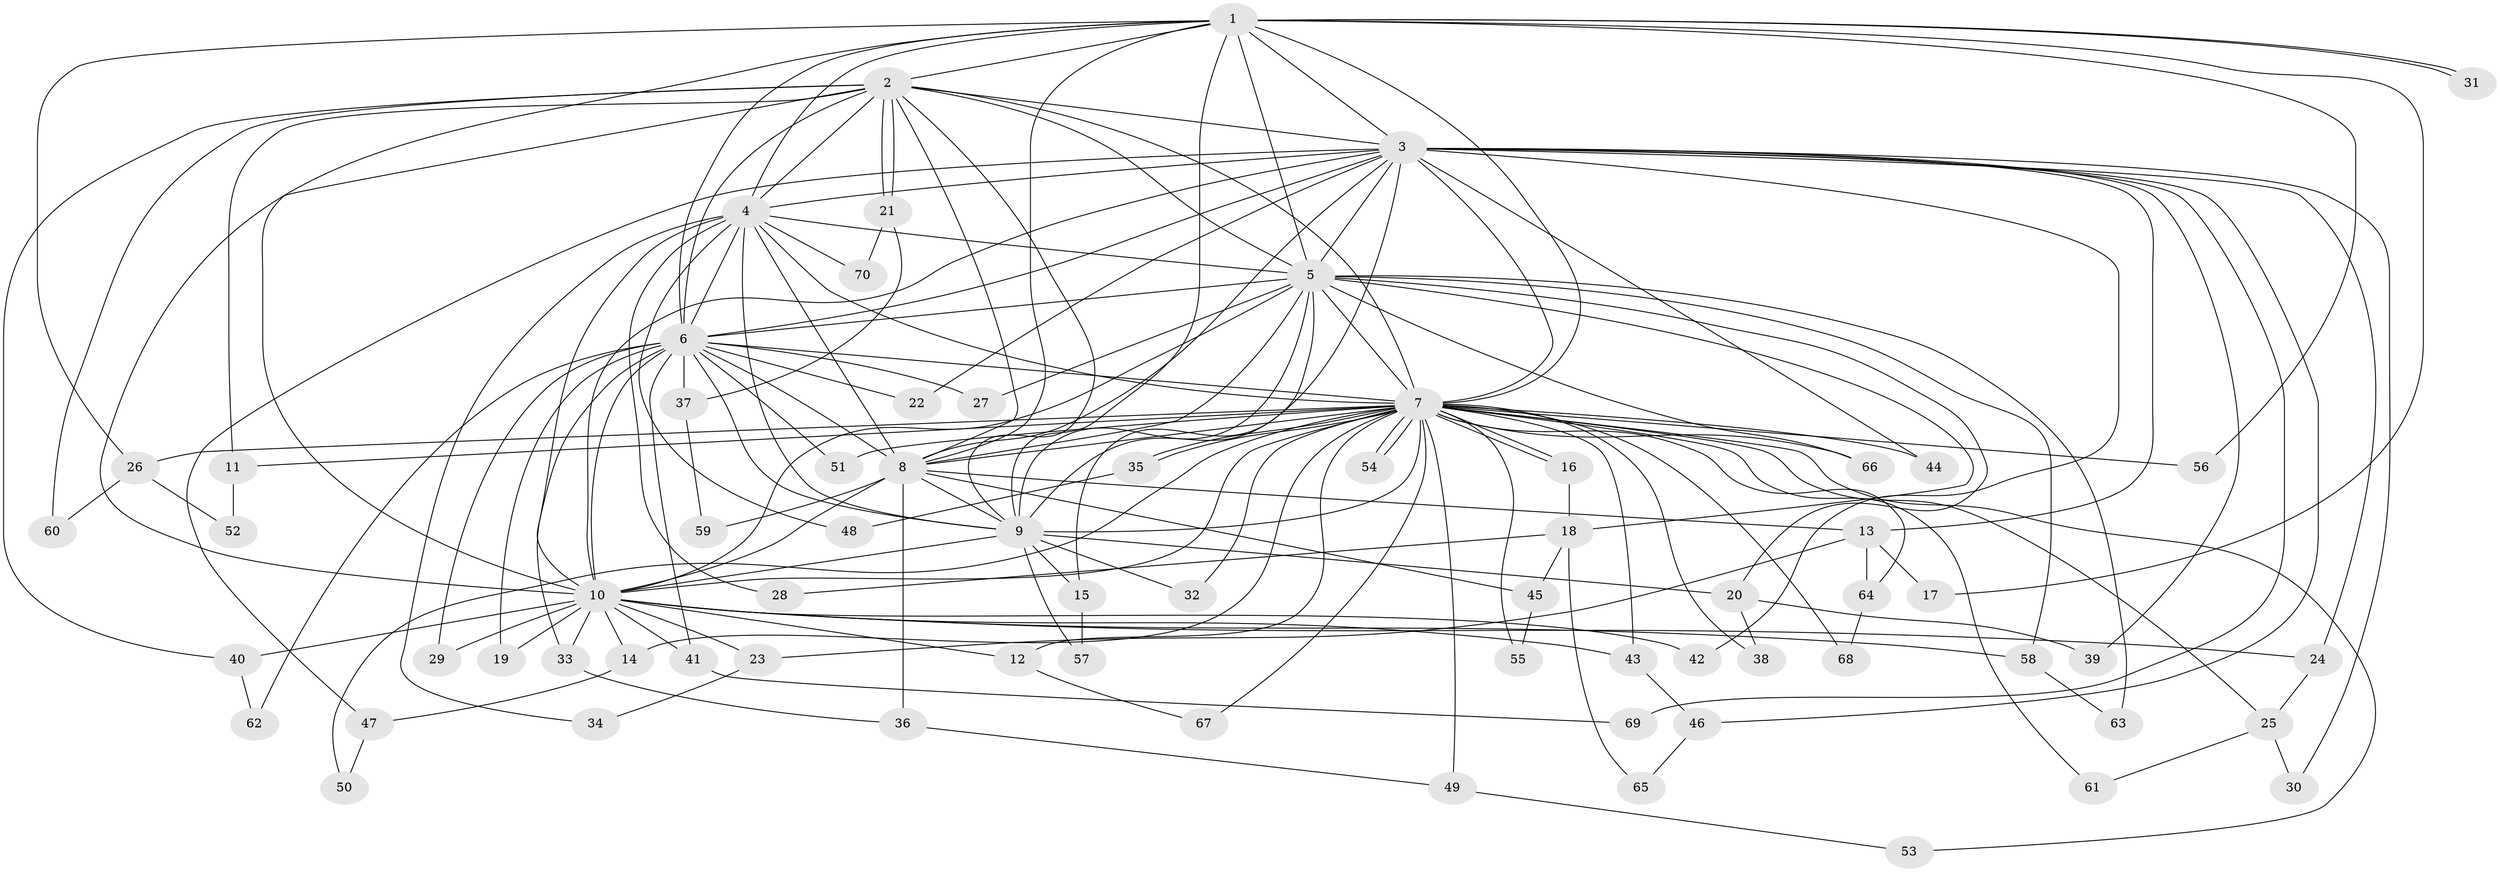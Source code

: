 // coarse degree distribution, {12: 0.05714285714285714, 11: 0.08571428571428572, 14: 0.08571428571428572, 25: 0.02857142857142857, 3: 0.22857142857142856, 2: 0.37142857142857144, 5: 0.05714285714285714, 4: 0.08571428571428572}
// Generated by graph-tools (version 1.1) at 2025/17/03/04/25 18:17:42]
// undirected, 70 vertices, 165 edges
graph export_dot {
graph [start="1"]
  node [color=gray90,style=filled];
  1;
  2;
  3;
  4;
  5;
  6;
  7;
  8;
  9;
  10;
  11;
  12;
  13;
  14;
  15;
  16;
  17;
  18;
  19;
  20;
  21;
  22;
  23;
  24;
  25;
  26;
  27;
  28;
  29;
  30;
  31;
  32;
  33;
  34;
  35;
  36;
  37;
  38;
  39;
  40;
  41;
  42;
  43;
  44;
  45;
  46;
  47;
  48;
  49;
  50;
  51;
  52;
  53;
  54;
  55;
  56;
  57;
  58;
  59;
  60;
  61;
  62;
  63;
  64;
  65;
  66;
  67;
  68;
  69;
  70;
  1 -- 2;
  1 -- 3;
  1 -- 4;
  1 -- 5;
  1 -- 6;
  1 -- 7;
  1 -- 8;
  1 -- 9;
  1 -- 10;
  1 -- 17;
  1 -- 26;
  1 -- 31;
  1 -- 31;
  1 -- 56;
  2 -- 3;
  2 -- 4;
  2 -- 5;
  2 -- 6;
  2 -- 7;
  2 -- 8;
  2 -- 9;
  2 -- 10;
  2 -- 11;
  2 -- 21;
  2 -- 21;
  2 -- 40;
  2 -- 60;
  3 -- 4;
  3 -- 5;
  3 -- 6;
  3 -- 7;
  3 -- 8;
  3 -- 9;
  3 -- 10;
  3 -- 13;
  3 -- 22;
  3 -- 24;
  3 -- 30;
  3 -- 39;
  3 -- 42;
  3 -- 44;
  3 -- 46;
  3 -- 47;
  3 -- 69;
  4 -- 5;
  4 -- 6;
  4 -- 7;
  4 -- 8;
  4 -- 9;
  4 -- 10;
  4 -- 28;
  4 -- 34;
  4 -- 48;
  4 -- 70;
  5 -- 6;
  5 -- 7;
  5 -- 8;
  5 -- 9;
  5 -- 10;
  5 -- 15;
  5 -- 18;
  5 -- 20;
  5 -- 27;
  5 -- 58;
  5 -- 63;
  5 -- 66;
  6 -- 7;
  6 -- 8;
  6 -- 9;
  6 -- 10;
  6 -- 19;
  6 -- 22;
  6 -- 27;
  6 -- 29;
  6 -- 33;
  6 -- 37;
  6 -- 41;
  6 -- 51;
  6 -- 62;
  7 -- 8;
  7 -- 9;
  7 -- 10;
  7 -- 11;
  7 -- 12;
  7 -- 14;
  7 -- 16;
  7 -- 16;
  7 -- 25;
  7 -- 26;
  7 -- 32;
  7 -- 35;
  7 -- 35;
  7 -- 38;
  7 -- 43;
  7 -- 44;
  7 -- 49;
  7 -- 50;
  7 -- 51;
  7 -- 53;
  7 -- 54;
  7 -- 54;
  7 -- 55;
  7 -- 56;
  7 -- 61;
  7 -- 64;
  7 -- 66;
  7 -- 67;
  7 -- 68;
  8 -- 9;
  8 -- 10;
  8 -- 13;
  8 -- 36;
  8 -- 45;
  8 -- 59;
  9 -- 10;
  9 -- 15;
  9 -- 20;
  9 -- 32;
  9 -- 57;
  10 -- 12;
  10 -- 14;
  10 -- 19;
  10 -- 23;
  10 -- 24;
  10 -- 29;
  10 -- 33;
  10 -- 40;
  10 -- 41;
  10 -- 42;
  10 -- 43;
  10 -- 58;
  11 -- 52;
  12 -- 67;
  13 -- 17;
  13 -- 23;
  13 -- 64;
  14 -- 47;
  15 -- 57;
  16 -- 18;
  18 -- 28;
  18 -- 45;
  18 -- 65;
  20 -- 38;
  20 -- 39;
  21 -- 37;
  21 -- 70;
  23 -- 34;
  24 -- 25;
  25 -- 30;
  25 -- 61;
  26 -- 52;
  26 -- 60;
  33 -- 36;
  35 -- 48;
  36 -- 49;
  37 -- 59;
  40 -- 62;
  41 -- 69;
  43 -- 46;
  45 -- 55;
  46 -- 65;
  47 -- 50;
  49 -- 53;
  58 -- 63;
  64 -- 68;
}
